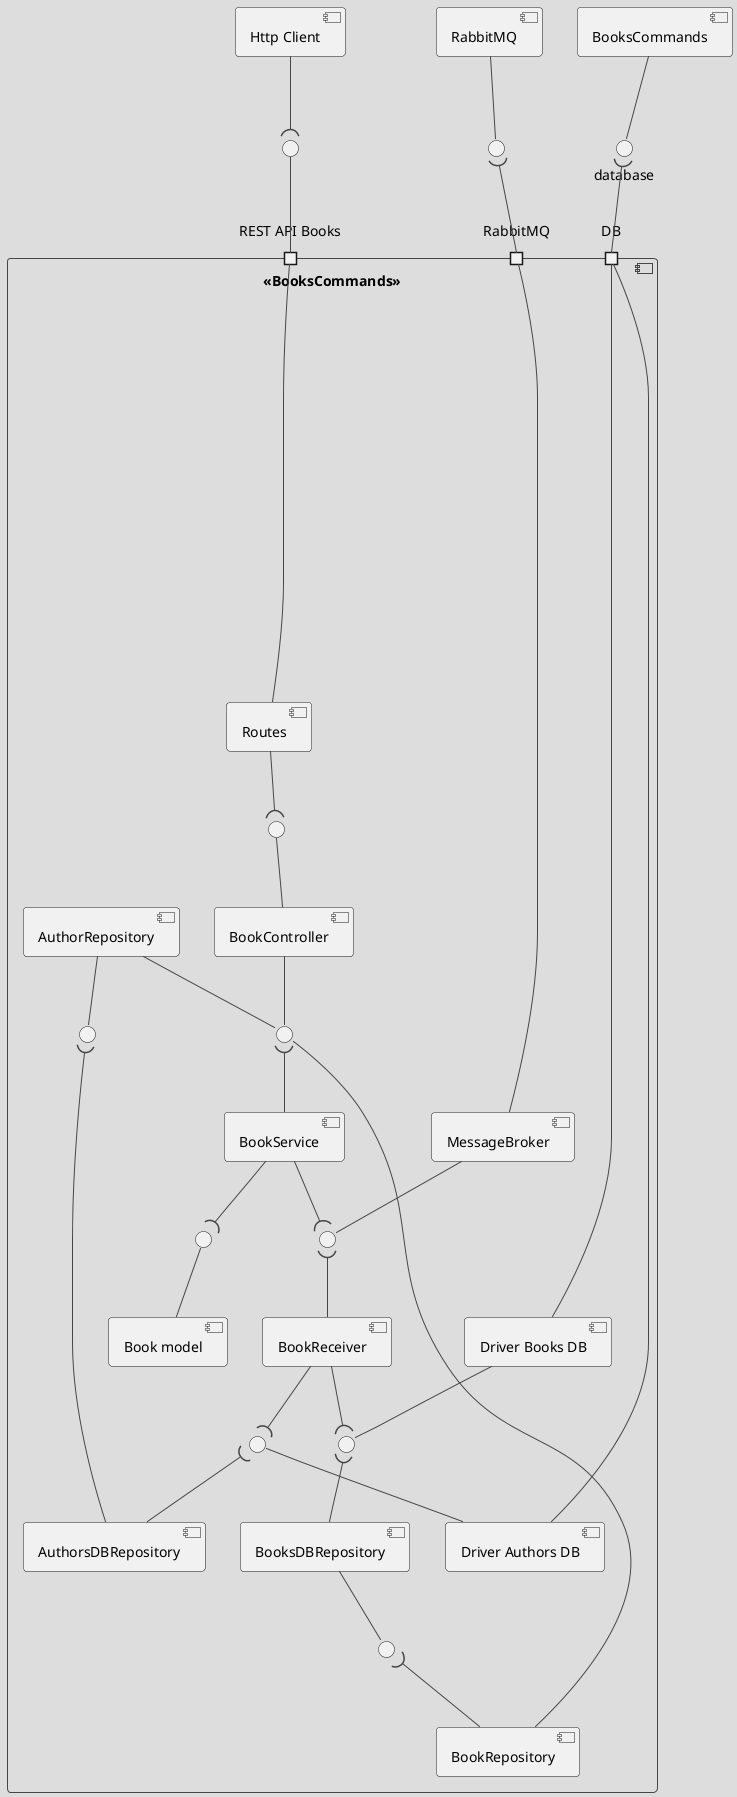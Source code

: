@startuml
'https://plantuml.com/component-diagram

!theme toy
interface " " as HttpClient
interface "database" as db
interface " " as rabbit

component "Http Client" as NodeHTTP

component "RabbitMQ" as BooksComp
component "BooksCommands" as BooksDB

component "<<BooksCommands>>" as books {

    portin "REST API Books" as outBooks
    portin "RabbitMQ" as apiBooks
    portin "DB" as dbBooks

    component "Routes" as routesBooks
    component "BookController" as bookController
    component "BookService" as bookService
    component "Book model" as book
    component "BookReceiver" as bookReceiver
    component "BooksDBRepository" as booksDBRepository
    component "BookRepository" as bookRepository
    component "Driver Books DB" as bookDriver
    component "Driver Authors DB" as authorDriver
    component "MessageBroker" as messageBrokerBooks

    component "AuthorsDBRepository" as authorsDBRepository
    component "AuthorRepository" as authorRepository

    interface " " as modelBooks
    interface " " as bookC
    interface " " as bookDBRepo
    interface " " as bookR
    interface " " as bookS
    interface " " as bookRepo

    interface " " as authorDBRepo
    interface " " as authorRepo
}

NodeHTTP -d-( HttpClient
HttpClient -d- outBooks
outBooks -d- routesBooks

routesBooks -d-( bookC
bookController -u- bookC

bookController -d- bookS
bookService -u-( bookS

bookService -d-( modelBooks
book -u- modelBooks

BooksComp -d- rabbit
apiBooks -u-( rabbit
apiBooks -d- messageBrokerBooks

messageBrokerBooks -d- bookR
bookReceiver -u-( bookR
bookService -d-( bookR

bookReceiver -d-( bookDBRepo
booksDBRepository -u-( bookDBRepo
bookReceiver -d-( authorDBRepo
authorsDBRepository -u-( authorDBRepo

authorsDBRepository -u-( authorRepo
authorRepository -d- authorRepo

booksDBRepository -d- bookRepo
bookRepository -u-( bookRepo

bookRepository -d- bookS

BooksDB -d- db
dbBooks -u-( db

dbBooks -d- authorDriver
authorDriver -u- authorDBRepo

dbBooks -d- bookDriver
bookDriver -d- bookDBRepo

authorRepository -d- bookS

@enduml
